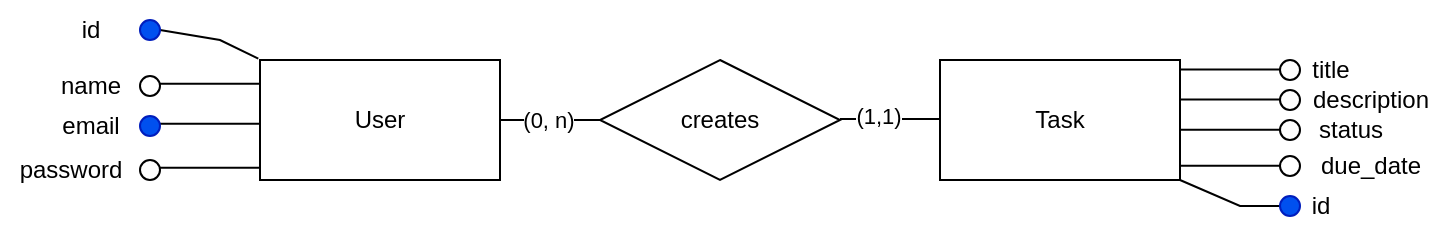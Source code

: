 <mxfile version="26.0.11">
  <diagram name="Página-1" id="kZy3xljdfepiubTWeHgB">
    <mxGraphModel dx="1355" dy="759" grid="1" gridSize="10" guides="1" tooltips="1" connect="1" arrows="1" fold="1" page="1" pageScale="1" pageWidth="1169" pageHeight="827" math="0" shadow="0">
      <root>
        <mxCell id="0" />
        <mxCell id="1" parent="0" />
        <mxCell id="F56f-dYNp2Z08EHvSHsC-2" value="User" style="rounded=0;whiteSpace=wrap;html=1;" vertex="1" parent="1">
          <mxGeometry x="340" y="470" width="120" height="60" as="geometry" />
        </mxCell>
        <mxCell id="F56f-dYNp2Z08EHvSHsC-4" value="Task" style="rounded=0;whiteSpace=wrap;html=1;" vertex="1" parent="1">
          <mxGeometry x="680" y="470" width="120" height="60" as="geometry" />
        </mxCell>
        <mxCell id="F56f-dYNp2Z08EHvSHsC-7" value="creates" style="shape=rhombus;perimeter=rhombusPerimeter;whiteSpace=wrap;html=1;align=center;" vertex="1" parent="1">
          <mxGeometry x="510" y="470" width="120" height="60" as="geometry" />
        </mxCell>
        <mxCell id="F56f-dYNp2Z08EHvSHsC-9" value="" style="endArrow=none;html=1;rounded=0;entryX=1;entryY=0.5;entryDx=0;entryDy=0;" edge="1" parent="1" source="F56f-dYNp2Z08EHvSHsC-7" target="F56f-dYNp2Z08EHvSHsC-2">
          <mxGeometry width="50" height="50" relative="1" as="geometry">
            <mxPoint x="390" y="610" as="sourcePoint" />
            <mxPoint x="440" y="560" as="targetPoint" />
          </mxGeometry>
        </mxCell>
        <mxCell id="F56f-dYNp2Z08EHvSHsC-40" value="(0, n)" style="edgeLabel;html=1;align=center;verticalAlign=middle;resizable=0;points=[];" vertex="1" connectable="0" parent="F56f-dYNp2Z08EHvSHsC-9">
          <mxGeometry x="0.053" relative="1" as="geometry">
            <mxPoint as="offset" />
          </mxGeometry>
        </mxCell>
        <mxCell id="F56f-dYNp2Z08EHvSHsC-10" value="" style="endArrow=none;html=1;rounded=0;entryX=1;entryY=0.5;entryDx=0;entryDy=0;" edge="1" parent="1">
          <mxGeometry width="50" height="50" relative="1" as="geometry">
            <mxPoint x="680" y="499.5" as="sourcePoint" />
            <mxPoint x="630" y="499.5" as="targetPoint" />
          </mxGeometry>
        </mxCell>
        <mxCell id="F56f-dYNp2Z08EHvSHsC-41" value="(1,1)" style="edgeLabel;html=1;align=center;verticalAlign=middle;resizable=0;points=[];" vertex="1" connectable="0" parent="F56f-dYNp2Z08EHvSHsC-10">
          <mxGeometry x="0.24" y="-2" relative="1" as="geometry">
            <mxPoint as="offset" />
          </mxGeometry>
        </mxCell>
        <mxCell id="F56f-dYNp2Z08EHvSHsC-12" value="name" style="text;html=1;align=center;verticalAlign=middle;resizable=0;points=[];autosize=1;strokeColor=none;fillColor=none;" vertex="1" parent="1">
          <mxGeometry x="230" y="468" width="50" height="30" as="geometry" />
        </mxCell>
        <mxCell id="F56f-dYNp2Z08EHvSHsC-13" value="" style="endArrow=none;html=1;rounded=0;entryX=1;entryY=0.5;entryDx=0;entryDy=0;" edge="1" parent="1">
          <mxGeometry width="50" height="50" relative="1" as="geometry">
            <mxPoint x="340" y="481.89" as="sourcePoint" />
            <mxPoint x="290" y="481.89" as="targetPoint" />
          </mxGeometry>
        </mxCell>
        <mxCell id="F56f-dYNp2Z08EHvSHsC-16" value="" style="ellipse;whiteSpace=wrap;html=1;aspect=fixed;" vertex="1" parent="1">
          <mxGeometry x="280" y="478" width="10" height="10" as="geometry" />
        </mxCell>
        <mxCell id="F56f-dYNp2Z08EHvSHsC-17" value="" style="endArrow=none;html=1;rounded=0;entryX=1;entryY=0.5;entryDx=0;entryDy=0;" edge="1" parent="1">
          <mxGeometry width="50" height="50" relative="1" as="geometry">
            <mxPoint x="340" y="501.89" as="sourcePoint" />
            <mxPoint x="290" y="501.89" as="targetPoint" />
          </mxGeometry>
        </mxCell>
        <mxCell id="F56f-dYNp2Z08EHvSHsC-18" value="" style="ellipse;whiteSpace=wrap;html=1;aspect=fixed;fillColor=#0050ef;fontColor=#ffffff;strokeColor=#001DBC;" vertex="1" parent="1">
          <mxGeometry x="280" y="498" width="10" height="10" as="geometry" />
        </mxCell>
        <mxCell id="F56f-dYNp2Z08EHvSHsC-19" value="" style="endArrow=none;html=1;rounded=0;entryX=1;entryY=0.5;entryDx=0;entryDy=0;" edge="1" parent="1">
          <mxGeometry width="50" height="50" relative="1" as="geometry">
            <mxPoint x="340" y="523.89" as="sourcePoint" />
            <mxPoint x="290" y="523.89" as="targetPoint" />
          </mxGeometry>
        </mxCell>
        <mxCell id="F56f-dYNp2Z08EHvSHsC-20" value="" style="ellipse;whiteSpace=wrap;html=1;aspect=fixed;" vertex="1" parent="1">
          <mxGeometry x="280" y="520" width="10" height="10" as="geometry" />
        </mxCell>
        <mxCell id="F56f-dYNp2Z08EHvSHsC-21" value="email" style="text;html=1;align=center;verticalAlign=middle;resizable=0;points=[];autosize=1;strokeColor=none;fillColor=none;" vertex="1" parent="1">
          <mxGeometry x="230" y="488" width="50" height="30" as="geometry" />
        </mxCell>
        <mxCell id="F56f-dYNp2Z08EHvSHsC-22" value="password" style="text;html=1;align=center;verticalAlign=middle;resizable=0;points=[];autosize=1;strokeColor=none;fillColor=none;" vertex="1" parent="1">
          <mxGeometry x="210" y="510" width="70" height="30" as="geometry" />
        </mxCell>
        <mxCell id="F56f-dYNp2Z08EHvSHsC-23" value="" style="ellipse;whiteSpace=wrap;html=1;aspect=fixed;" vertex="1" parent="1">
          <mxGeometry x="850" y="470" width="10" height="10" as="geometry" />
        </mxCell>
        <mxCell id="F56f-dYNp2Z08EHvSHsC-24" value="" style="ellipse;whiteSpace=wrap;html=1;aspect=fixed;" vertex="1" parent="1">
          <mxGeometry x="850" y="500" width="10" height="10" as="geometry" />
        </mxCell>
        <mxCell id="F56f-dYNp2Z08EHvSHsC-25" value="" style="ellipse;whiteSpace=wrap;html=1;aspect=fixed;" vertex="1" parent="1">
          <mxGeometry x="850" y="518" width="10" height="10" as="geometry" />
        </mxCell>
        <mxCell id="F56f-dYNp2Z08EHvSHsC-26" value="" style="endArrow=none;html=1;rounded=0;entryX=1;entryY=0.5;entryDx=0;entryDy=0;" edge="1" parent="1">
          <mxGeometry width="50" height="50" relative="1" as="geometry">
            <mxPoint x="850" y="474.71" as="sourcePoint" />
            <mxPoint x="800" y="474.71" as="targetPoint" />
          </mxGeometry>
        </mxCell>
        <mxCell id="F56f-dYNp2Z08EHvSHsC-28" value="" style="endArrow=none;html=1;rounded=0;entryX=1;entryY=0.5;entryDx=0;entryDy=0;" edge="1" parent="1">
          <mxGeometry width="50" height="50" relative="1" as="geometry">
            <mxPoint x="850" y="504.89" as="sourcePoint" />
            <mxPoint x="800" y="504.89" as="targetPoint" />
          </mxGeometry>
        </mxCell>
        <mxCell id="F56f-dYNp2Z08EHvSHsC-29" value="" style="endArrow=none;html=1;rounded=0;entryX=1;entryY=0.5;entryDx=0;entryDy=0;" edge="1" parent="1">
          <mxGeometry width="50" height="50" relative="1" as="geometry">
            <mxPoint x="850" y="522.89" as="sourcePoint" />
            <mxPoint x="800" y="522.89" as="targetPoint" />
          </mxGeometry>
        </mxCell>
        <mxCell id="F56f-dYNp2Z08EHvSHsC-30" value="" style="ellipse;whiteSpace=wrap;html=1;aspect=fixed;" vertex="1" parent="1">
          <mxGeometry x="850" y="485" width="10" height="10" as="geometry" />
        </mxCell>
        <mxCell id="F56f-dYNp2Z08EHvSHsC-31" value="" style="endArrow=none;html=1;rounded=0;entryX=1;entryY=0.5;entryDx=0;entryDy=0;" edge="1" parent="1">
          <mxGeometry width="50" height="50" relative="1" as="geometry">
            <mxPoint x="850" y="489.71" as="sourcePoint" />
            <mxPoint x="800" y="489.71" as="targetPoint" />
          </mxGeometry>
        </mxCell>
        <mxCell id="F56f-dYNp2Z08EHvSHsC-32" value="title" style="text;html=1;align=center;verticalAlign=middle;resizable=0;points=[];autosize=1;strokeColor=none;fillColor=none;" vertex="1" parent="1">
          <mxGeometry x="855" y="460" width="40" height="30" as="geometry" />
        </mxCell>
        <mxCell id="F56f-dYNp2Z08EHvSHsC-33" value="description" style="text;html=1;align=center;verticalAlign=middle;resizable=0;points=[];autosize=1;strokeColor=none;fillColor=none;" vertex="1" parent="1">
          <mxGeometry x="855" y="475" width="80" height="30" as="geometry" />
        </mxCell>
        <mxCell id="F56f-dYNp2Z08EHvSHsC-34" value="status" style="text;html=1;align=center;verticalAlign=middle;resizable=0;points=[];autosize=1;strokeColor=none;fillColor=none;" vertex="1" parent="1">
          <mxGeometry x="855" y="490" width="60" height="30" as="geometry" />
        </mxCell>
        <mxCell id="F56f-dYNp2Z08EHvSHsC-35" value="due_date" style="text;html=1;align=center;verticalAlign=middle;resizable=0;points=[];autosize=1;strokeColor=none;fillColor=none;" vertex="1" parent="1">
          <mxGeometry x="860" y="508" width="70" height="30" as="geometry" />
        </mxCell>
        <mxCell id="F56f-dYNp2Z08EHvSHsC-36" value="" style="endArrow=none;html=1;rounded=0;entryX=1;entryY=0.5;entryDx=0;entryDy=0;exitX=0;exitY=0.5;exitDx=0;exitDy=0;" edge="1" parent="1" source="F56f-dYNp2Z08EHvSHsC-38">
          <mxGeometry width="50" height="50" relative="1" as="geometry">
            <mxPoint x="850" y="540" as="sourcePoint" />
            <mxPoint x="800" y="530" as="targetPoint" />
            <Array as="points">
              <mxPoint x="830" y="543" />
            </Array>
          </mxGeometry>
        </mxCell>
        <mxCell id="F56f-dYNp2Z08EHvSHsC-38" value="" style="ellipse;whiteSpace=wrap;html=1;aspect=fixed;fillColor=#0050ef;fontColor=#ffffff;strokeColor=#001DBC;" vertex="1" parent="1">
          <mxGeometry x="850" y="538" width="10" height="10" as="geometry" />
        </mxCell>
        <mxCell id="F56f-dYNp2Z08EHvSHsC-39" value="id" style="text;html=1;align=center;verticalAlign=middle;resizable=0;points=[];autosize=1;strokeColor=none;fillColor=none;" vertex="1" parent="1">
          <mxGeometry x="855" y="528" width="30" height="30" as="geometry" />
        </mxCell>
        <mxCell id="F56f-dYNp2Z08EHvSHsC-43" value="" style="endArrow=none;html=1;rounded=0;entryX=1;entryY=0.5;entryDx=0;entryDy=0;exitX=-0.007;exitY=-0.012;exitDx=0;exitDy=0;exitPerimeter=0;" edge="1" parent="1" source="F56f-dYNp2Z08EHvSHsC-2" target="F56f-dYNp2Z08EHvSHsC-44">
          <mxGeometry width="50" height="50" relative="1" as="geometry">
            <mxPoint x="340" y="463.89" as="sourcePoint" />
            <mxPoint x="290" y="463.89" as="targetPoint" />
            <Array as="points">
              <mxPoint x="320" y="460" />
            </Array>
          </mxGeometry>
        </mxCell>
        <mxCell id="F56f-dYNp2Z08EHvSHsC-44" value="" style="ellipse;whiteSpace=wrap;html=1;aspect=fixed;fillColor=#0050ef;fontColor=#ffffff;strokeColor=#001DBC;" vertex="1" parent="1">
          <mxGeometry x="280" y="450" width="10" height="10" as="geometry" />
        </mxCell>
        <mxCell id="F56f-dYNp2Z08EHvSHsC-45" value="id" style="text;html=1;align=center;verticalAlign=middle;resizable=0;points=[];autosize=1;strokeColor=none;fillColor=none;" vertex="1" parent="1">
          <mxGeometry x="240" y="440" width="30" height="30" as="geometry" />
        </mxCell>
      </root>
    </mxGraphModel>
  </diagram>
</mxfile>
